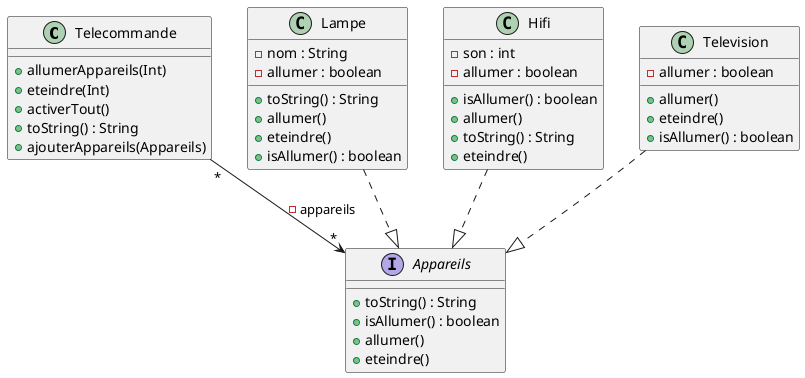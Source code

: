 @startuml
'https://plantuml.com/sequence-diagram


class Telecommande{


   + allumerAppareils(Int)
   + eteindre(Int)
   + activerTout()
   + toString() : String
   + ajouterAppareils(Appareils)
}
class (Lampe){
- nom : String
- allumer : boolean
+ toString() : String
+ allumer()
+ eteindre()
+ isAllumer() : boolean
}
class Hifi{
- son : int
- allumer : boolean
+ isAllumer() : boolean
+ allumer()
+ toString() : String
+ eteindre()
}

class Television{
-allumer : boolean
+allumer()
+eteindre()
+ isAllumer() : boolean
}

interface Appareils{

+ toString() : String
+ isAllumer() : boolean
+ allumer()
+eteindre()
}

Hifi ..|> Appareils
Lampe ..|> Appareils
Television ..|> Appareils
Telecommande "*" --> "*"  Appareils : - appareils
@enduml